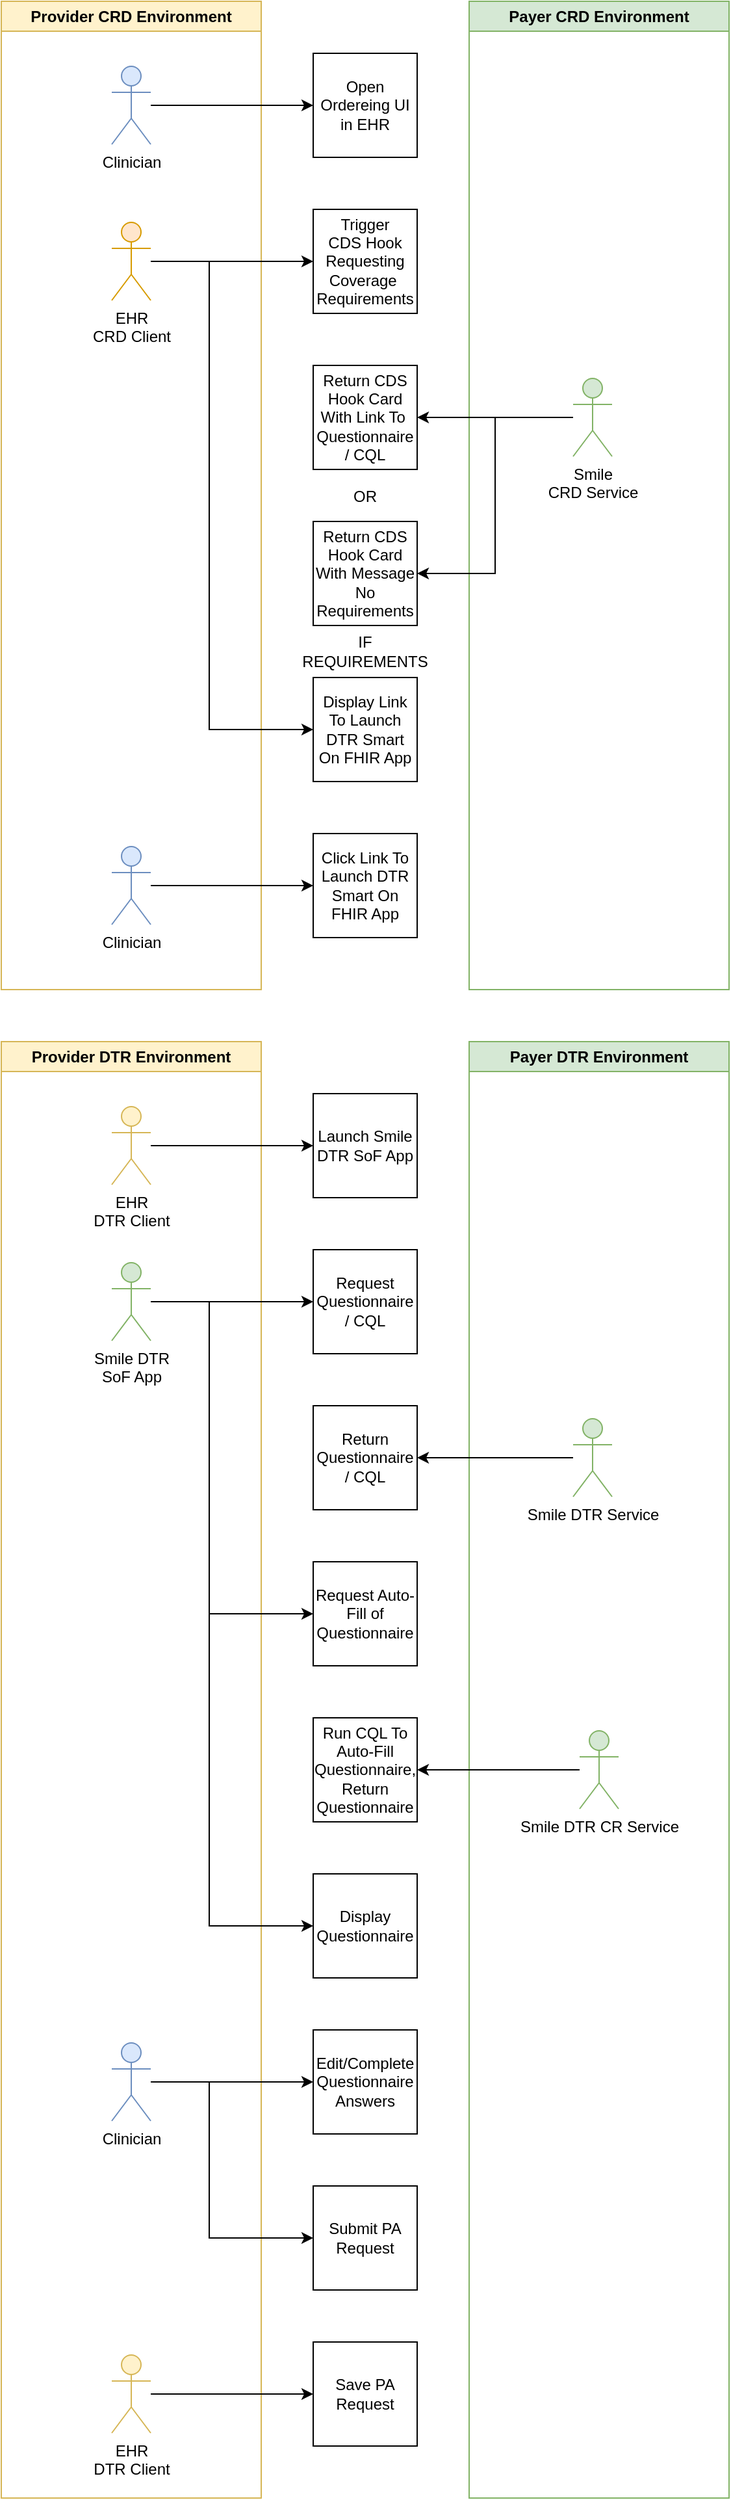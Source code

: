 <mxfile version="21.2.8" type="device">
  <diagram name="Page-1" id="SOqGkkcfoG1m2xs4eLnT">
    <mxGraphModel dx="1098" dy="779" grid="1" gridSize="10" guides="1" tooltips="1" connect="1" arrows="1" fold="1" page="1" pageScale="1" pageWidth="850" pageHeight="1100" math="0" shadow="0">
      <root>
        <mxCell id="0" />
        <mxCell id="1" parent="0" />
        <mxCell id="slQ0p0RlZzj3LKLuBi1Q-2" value="Open Ordereing UI in EHR" style="whiteSpace=wrap;html=1;aspect=fixed;" vertex="1" parent="1">
          <mxGeometry x="280" y="80" width="80" height="80" as="geometry" />
        </mxCell>
        <mxCell id="slQ0p0RlZzj3LKLuBi1Q-4" value="Provider CRD Environment" style="swimlane;whiteSpace=wrap;html=1;fillColor=#fff2cc;strokeColor=#d6b656;" vertex="1" parent="1">
          <mxGeometry x="40" y="40" width="200" height="760" as="geometry" />
        </mxCell>
        <mxCell id="slQ0p0RlZzj3LKLuBi1Q-1" value="EHR&lt;br&gt;CRD Client" style="shape=umlActor;verticalLabelPosition=bottom;verticalAlign=top;html=1;outlineConnect=0;fillColor=#ffe6cc;strokeColor=#d79b00;" vertex="1" parent="slQ0p0RlZzj3LKLuBi1Q-4">
          <mxGeometry x="85" y="170" width="30" height="60" as="geometry" />
        </mxCell>
        <mxCell id="slQ0p0RlZzj3LKLuBi1Q-6" value="Clinician" style="shape=umlActor;verticalLabelPosition=bottom;verticalAlign=top;html=1;outlineConnect=0;fillColor=#dae8fc;strokeColor=#6c8ebf;" vertex="1" parent="slQ0p0RlZzj3LKLuBi1Q-4">
          <mxGeometry x="85" y="50" width="30" height="60" as="geometry" />
        </mxCell>
        <mxCell id="slQ0p0RlZzj3LKLuBi1Q-26" value="Clinician" style="shape=umlActor;verticalLabelPosition=bottom;verticalAlign=top;html=1;outlineConnect=0;fillColor=#dae8fc;strokeColor=#6c8ebf;" vertex="1" parent="slQ0p0RlZzj3LKLuBi1Q-4">
          <mxGeometry x="85" y="650" width="30" height="60" as="geometry" />
        </mxCell>
        <mxCell id="slQ0p0RlZzj3LKLuBi1Q-5" value="Payer CRD Environment" style="swimlane;whiteSpace=wrap;html=1;fillColor=#d5e8d4;strokeColor=#82b366;" vertex="1" parent="1">
          <mxGeometry x="400" y="40" width="200" height="760" as="geometry" />
        </mxCell>
        <mxCell id="slQ0p0RlZzj3LKLuBi1Q-9" value="Smile&lt;br&gt;CRD Service" style="shape=umlActor;verticalLabelPosition=bottom;verticalAlign=top;html=1;outlineConnect=0;fillColor=#d5e8d4;strokeColor=#82b366;" vertex="1" parent="slQ0p0RlZzj3LKLuBi1Q-5">
          <mxGeometry x="80" y="290" width="30" height="60" as="geometry" />
        </mxCell>
        <mxCell id="slQ0p0RlZzj3LKLuBi1Q-7" style="edgeStyle=orthogonalEdgeStyle;rounded=0;orthogonalLoop=1;jettySize=auto;html=1;" edge="1" parent="1" source="slQ0p0RlZzj3LKLuBi1Q-6" target="slQ0p0RlZzj3LKLuBi1Q-2">
          <mxGeometry relative="1" as="geometry" />
        </mxCell>
        <mxCell id="slQ0p0RlZzj3LKLuBi1Q-8" value="Trigger&lt;br&gt;CDS Hook Requesting&lt;br&gt;Coverage&amp;nbsp;&lt;br&gt;Requirements" style="whiteSpace=wrap;html=1;aspect=fixed;" vertex="1" parent="1">
          <mxGeometry x="280" y="200" width="80" height="80" as="geometry" />
        </mxCell>
        <mxCell id="slQ0p0RlZzj3LKLuBi1Q-12" style="edgeStyle=orthogonalEdgeStyle;rounded=0;orthogonalLoop=1;jettySize=auto;html=1;" edge="1" parent="1" source="slQ0p0RlZzj3LKLuBi1Q-1" target="slQ0p0RlZzj3LKLuBi1Q-8">
          <mxGeometry relative="1" as="geometry" />
        </mxCell>
        <mxCell id="slQ0p0RlZzj3LKLuBi1Q-13" value="Return CDS Hook Card With Link To&amp;nbsp;&lt;br&gt;Questionnaire / CQL" style="whiteSpace=wrap;html=1;aspect=fixed;" vertex="1" parent="1">
          <mxGeometry x="280" y="320" width="80" height="80" as="geometry" />
        </mxCell>
        <mxCell id="slQ0p0RlZzj3LKLuBi1Q-15" style="edgeStyle=orthogonalEdgeStyle;rounded=0;orthogonalLoop=1;jettySize=auto;html=1;entryX=1;entryY=0.5;entryDx=0;entryDy=0;" edge="1" parent="1" source="slQ0p0RlZzj3LKLuBi1Q-9" target="slQ0p0RlZzj3LKLuBi1Q-13">
          <mxGeometry relative="1" as="geometry" />
        </mxCell>
        <mxCell id="slQ0p0RlZzj3LKLuBi1Q-16" value="Return CDS Hook Card With Message No&lt;br&gt;Requirements" style="whiteSpace=wrap;html=1;aspect=fixed;" vertex="1" parent="1">
          <mxGeometry x="280" y="440" width="80" height="80" as="geometry" />
        </mxCell>
        <mxCell id="slQ0p0RlZzj3LKLuBi1Q-17" value="OR" style="text;html=1;strokeColor=none;fillColor=none;align=center;verticalAlign=middle;whiteSpace=wrap;rounded=0;" vertex="1" parent="1">
          <mxGeometry x="290" y="406" width="60" height="30" as="geometry" />
        </mxCell>
        <mxCell id="slQ0p0RlZzj3LKLuBi1Q-18" style="edgeStyle=orthogonalEdgeStyle;rounded=0;orthogonalLoop=1;jettySize=auto;html=1;entryX=1;entryY=0.5;entryDx=0;entryDy=0;" edge="1" parent="1" source="slQ0p0RlZzj3LKLuBi1Q-9" target="slQ0p0RlZzj3LKLuBi1Q-16">
          <mxGeometry relative="1" as="geometry" />
        </mxCell>
        <mxCell id="slQ0p0RlZzj3LKLuBi1Q-23" value="Display Link To Launch DTR Smart On FHIR App" style="whiteSpace=wrap;html=1;aspect=fixed;" vertex="1" parent="1">
          <mxGeometry x="280" y="560" width="80" height="80" as="geometry" />
        </mxCell>
        <mxCell id="slQ0p0RlZzj3LKLuBi1Q-25" style="edgeStyle=orthogonalEdgeStyle;rounded=0;orthogonalLoop=1;jettySize=auto;html=1;entryX=0;entryY=0.5;entryDx=0;entryDy=0;" edge="1" parent="1" source="slQ0p0RlZzj3LKLuBi1Q-1" target="slQ0p0RlZzj3LKLuBi1Q-23">
          <mxGeometry relative="1" as="geometry">
            <Array as="points">
              <mxPoint x="200" y="240" />
              <mxPoint x="200" y="600" />
            </Array>
          </mxGeometry>
        </mxCell>
        <mxCell id="slQ0p0RlZzj3LKLuBi1Q-27" value="Click Link To Launch DTR Smart On FHIR App" style="whiteSpace=wrap;html=1;aspect=fixed;" vertex="1" parent="1">
          <mxGeometry x="280" y="680" width="80" height="80" as="geometry" />
        </mxCell>
        <mxCell id="slQ0p0RlZzj3LKLuBi1Q-28" style="edgeStyle=orthogonalEdgeStyle;rounded=0;orthogonalLoop=1;jettySize=auto;html=1;entryX=0;entryY=0.5;entryDx=0;entryDy=0;" edge="1" parent="1" source="slQ0p0RlZzj3LKLuBi1Q-26" target="slQ0p0RlZzj3LKLuBi1Q-27">
          <mxGeometry relative="1" as="geometry" />
        </mxCell>
        <mxCell id="slQ0p0RlZzj3LKLuBi1Q-29" value="IF&lt;br&gt;REQUIREMENTS" style="text;html=1;strokeColor=none;fillColor=none;align=center;verticalAlign=middle;whiteSpace=wrap;rounded=0;" vertex="1" parent="1">
          <mxGeometry x="290" y="525" width="60" height="30" as="geometry" />
        </mxCell>
        <mxCell id="slQ0p0RlZzj3LKLuBi1Q-50" value="Launch Smile DTR SoF App" style="whiteSpace=wrap;html=1;aspect=fixed;" vertex="1" parent="1">
          <mxGeometry x="280" y="880" width="80" height="80" as="geometry" />
        </mxCell>
        <mxCell id="slQ0p0RlZzj3LKLuBi1Q-51" value="Provider DTR Environment" style="swimlane;whiteSpace=wrap;html=1;fillColor=#fff2cc;strokeColor=#d6b656;" vertex="1" parent="1">
          <mxGeometry x="40" y="840" width="200" height="1120" as="geometry" />
        </mxCell>
        <mxCell id="slQ0p0RlZzj3LKLuBi1Q-52" value="Smile DTR&lt;br&gt;SoF App" style="shape=umlActor;verticalLabelPosition=bottom;verticalAlign=top;html=1;outlineConnect=0;fillColor=#d5e8d4;strokeColor=#82b366;" vertex="1" parent="slQ0p0RlZzj3LKLuBi1Q-51">
          <mxGeometry x="85" y="170" width="30" height="60" as="geometry" />
        </mxCell>
        <mxCell id="slQ0p0RlZzj3LKLuBi1Q-53" value="EHR&lt;br style=&quot;border-color: var(--border-color);&quot;&gt;DTR Client" style="shape=umlActor;verticalLabelPosition=bottom;verticalAlign=top;html=1;outlineConnect=0;fillColor=#fff2cc;strokeColor=#d6b656;" vertex="1" parent="slQ0p0RlZzj3LKLuBi1Q-51">
          <mxGeometry x="85" y="50" width="30" height="60" as="geometry" />
        </mxCell>
        <mxCell id="slQ0p0RlZzj3LKLuBi1Q-54" value="Clinician" style="shape=umlActor;verticalLabelPosition=bottom;verticalAlign=top;html=1;outlineConnect=0;fillColor=#dae8fc;strokeColor=#6c8ebf;" vertex="1" parent="slQ0p0RlZzj3LKLuBi1Q-51">
          <mxGeometry x="85" y="770" width="30" height="60" as="geometry" />
        </mxCell>
        <mxCell id="slQ0p0RlZzj3LKLuBi1Q-84" value="EHR&lt;br style=&quot;border-color: var(--border-color);&quot;&gt;DTR Client" style="shape=umlActor;verticalLabelPosition=bottom;verticalAlign=top;html=1;outlineConnect=0;fillColor=#fff2cc;strokeColor=#d6b656;" vertex="1" parent="slQ0p0RlZzj3LKLuBi1Q-51">
          <mxGeometry x="85" y="1010" width="30" height="60" as="geometry" />
        </mxCell>
        <mxCell id="slQ0p0RlZzj3LKLuBi1Q-55" value="Payer DTR Environment" style="swimlane;whiteSpace=wrap;html=1;fillColor=#d5e8d4;strokeColor=#82b366;" vertex="1" parent="1">
          <mxGeometry x="400" y="840" width="200" height="1120" as="geometry" />
        </mxCell>
        <mxCell id="slQ0p0RlZzj3LKLuBi1Q-56" value="Smile DTR Service" style="shape=umlActor;verticalLabelPosition=bottom;verticalAlign=top;html=1;outlineConnect=0;fillColor=#d5e8d4;strokeColor=#82b366;" vertex="1" parent="slQ0p0RlZzj3LKLuBi1Q-55">
          <mxGeometry x="80" y="290" width="30" height="60" as="geometry" />
        </mxCell>
        <mxCell id="slQ0p0RlZzj3LKLuBi1Q-72" value="Smile DTR CR Service" style="shape=umlActor;verticalLabelPosition=bottom;verticalAlign=top;html=1;outlineConnect=0;fillColor=#d5e8d4;strokeColor=#82b366;" vertex="1" parent="slQ0p0RlZzj3LKLuBi1Q-55">
          <mxGeometry x="85" y="530" width="30" height="60" as="geometry" />
        </mxCell>
        <mxCell id="slQ0p0RlZzj3LKLuBi1Q-57" style="edgeStyle=orthogonalEdgeStyle;rounded=0;orthogonalLoop=1;jettySize=auto;html=1;" edge="1" parent="1" source="slQ0p0RlZzj3LKLuBi1Q-53" target="slQ0p0RlZzj3LKLuBi1Q-50">
          <mxGeometry relative="1" as="geometry" />
        </mxCell>
        <mxCell id="slQ0p0RlZzj3LKLuBi1Q-58" value="Request Questionnaire / CQL" style="whiteSpace=wrap;html=1;aspect=fixed;" vertex="1" parent="1">
          <mxGeometry x="280" y="1000" width="80" height="80" as="geometry" />
        </mxCell>
        <mxCell id="slQ0p0RlZzj3LKLuBi1Q-59" style="edgeStyle=orthogonalEdgeStyle;rounded=0;orthogonalLoop=1;jettySize=auto;html=1;" edge="1" parent="1" source="slQ0p0RlZzj3LKLuBi1Q-52" target="slQ0p0RlZzj3LKLuBi1Q-58">
          <mxGeometry relative="1" as="geometry" />
        </mxCell>
        <mxCell id="slQ0p0RlZzj3LKLuBi1Q-60" value="Return Questionnaire / CQL" style="whiteSpace=wrap;html=1;aspect=fixed;" vertex="1" parent="1">
          <mxGeometry x="280" y="1120" width="80" height="80" as="geometry" />
        </mxCell>
        <mxCell id="slQ0p0RlZzj3LKLuBi1Q-61" style="edgeStyle=orthogonalEdgeStyle;rounded=0;orthogonalLoop=1;jettySize=auto;html=1;entryX=1;entryY=0.5;entryDx=0;entryDy=0;" edge="1" parent="1" source="slQ0p0RlZzj3LKLuBi1Q-56" target="slQ0p0RlZzj3LKLuBi1Q-60">
          <mxGeometry relative="1" as="geometry" />
        </mxCell>
        <mxCell id="slQ0p0RlZzj3LKLuBi1Q-62" value="Request Auto-&lt;br&gt;Fill of Questionnaire" style="whiteSpace=wrap;html=1;aspect=fixed;" vertex="1" parent="1">
          <mxGeometry x="280" y="1240" width="80" height="80" as="geometry" />
        </mxCell>
        <mxCell id="slQ0p0RlZzj3LKLuBi1Q-65" value="Run CQL To Auto-Fill Questionnaire,&lt;br&gt;Return Questionnaire" style="whiteSpace=wrap;html=1;aspect=fixed;" vertex="1" parent="1">
          <mxGeometry x="280" y="1360" width="80" height="80" as="geometry" />
        </mxCell>
        <mxCell id="slQ0p0RlZzj3LKLuBi1Q-67" value="Display Questionnaire" style="whiteSpace=wrap;html=1;aspect=fixed;" vertex="1" parent="1">
          <mxGeometry x="280" y="1480" width="80" height="80" as="geometry" />
        </mxCell>
        <mxCell id="slQ0p0RlZzj3LKLuBi1Q-73" style="edgeStyle=orthogonalEdgeStyle;rounded=0;orthogonalLoop=1;jettySize=auto;html=1;entryX=1;entryY=0.5;entryDx=0;entryDy=0;" edge="1" parent="1" source="slQ0p0RlZzj3LKLuBi1Q-72" target="slQ0p0RlZzj3LKLuBi1Q-65">
          <mxGeometry relative="1" as="geometry" />
        </mxCell>
        <mxCell id="slQ0p0RlZzj3LKLuBi1Q-76" style="edgeStyle=orthogonalEdgeStyle;rounded=0;orthogonalLoop=1;jettySize=auto;html=1;entryX=0;entryY=0.5;entryDx=0;entryDy=0;" edge="1" parent="1" source="slQ0p0RlZzj3LKLuBi1Q-52" target="slQ0p0RlZzj3LKLuBi1Q-62">
          <mxGeometry relative="1" as="geometry">
            <Array as="points">
              <mxPoint x="200" y="1040" />
              <mxPoint x="200" y="1280" />
            </Array>
          </mxGeometry>
        </mxCell>
        <mxCell id="slQ0p0RlZzj3LKLuBi1Q-77" style="edgeStyle=orthogonalEdgeStyle;rounded=0;orthogonalLoop=1;jettySize=auto;html=1;entryX=0;entryY=0.5;entryDx=0;entryDy=0;" edge="1" parent="1" source="slQ0p0RlZzj3LKLuBi1Q-52" target="slQ0p0RlZzj3LKLuBi1Q-67">
          <mxGeometry relative="1" as="geometry">
            <Array as="points">
              <mxPoint x="200" y="1040" />
              <mxPoint x="200" y="1520" />
            </Array>
          </mxGeometry>
        </mxCell>
        <mxCell id="slQ0p0RlZzj3LKLuBi1Q-78" value="Edit/Complete Questionnaire Answers" style="whiteSpace=wrap;html=1;aspect=fixed;" vertex="1" parent="1">
          <mxGeometry x="280" y="1600" width="80" height="80" as="geometry" />
        </mxCell>
        <mxCell id="slQ0p0RlZzj3LKLuBi1Q-79" style="edgeStyle=orthogonalEdgeStyle;rounded=0;orthogonalLoop=1;jettySize=auto;html=1;" edge="1" parent="1" source="slQ0p0RlZzj3LKLuBi1Q-54" target="slQ0p0RlZzj3LKLuBi1Q-78">
          <mxGeometry relative="1" as="geometry" />
        </mxCell>
        <mxCell id="slQ0p0RlZzj3LKLuBi1Q-80" value="Submit PA Request" style="whiteSpace=wrap;html=1;aspect=fixed;" vertex="1" parent="1">
          <mxGeometry x="280" y="1720" width="80" height="80" as="geometry" />
        </mxCell>
        <mxCell id="slQ0p0RlZzj3LKLuBi1Q-81" style="edgeStyle=orthogonalEdgeStyle;rounded=0;orthogonalLoop=1;jettySize=auto;html=1;entryX=0;entryY=0.5;entryDx=0;entryDy=0;" edge="1" parent="1" source="slQ0p0RlZzj3LKLuBi1Q-54" target="slQ0p0RlZzj3LKLuBi1Q-80">
          <mxGeometry relative="1" as="geometry">
            <Array as="points">
              <mxPoint x="200" y="1640" />
              <mxPoint x="200" y="1760" />
            </Array>
          </mxGeometry>
        </mxCell>
        <mxCell id="slQ0p0RlZzj3LKLuBi1Q-82" value="Save PA Request" style="whiteSpace=wrap;html=1;aspect=fixed;" vertex="1" parent="1">
          <mxGeometry x="280" y="1840" width="80" height="80" as="geometry" />
        </mxCell>
        <mxCell id="slQ0p0RlZzj3LKLuBi1Q-86" style="edgeStyle=orthogonalEdgeStyle;rounded=0;orthogonalLoop=1;jettySize=auto;html=1;" edge="1" parent="1" source="slQ0p0RlZzj3LKLuBi1Q-84" target="slQ0p0RlZzj3LKLuBi1Q-82">
          <mxGeometry relative="1" as="geometry" />
        </mxCell>
      </root>
    </mxGraphModel>
  </diagram>
</mxfile>
